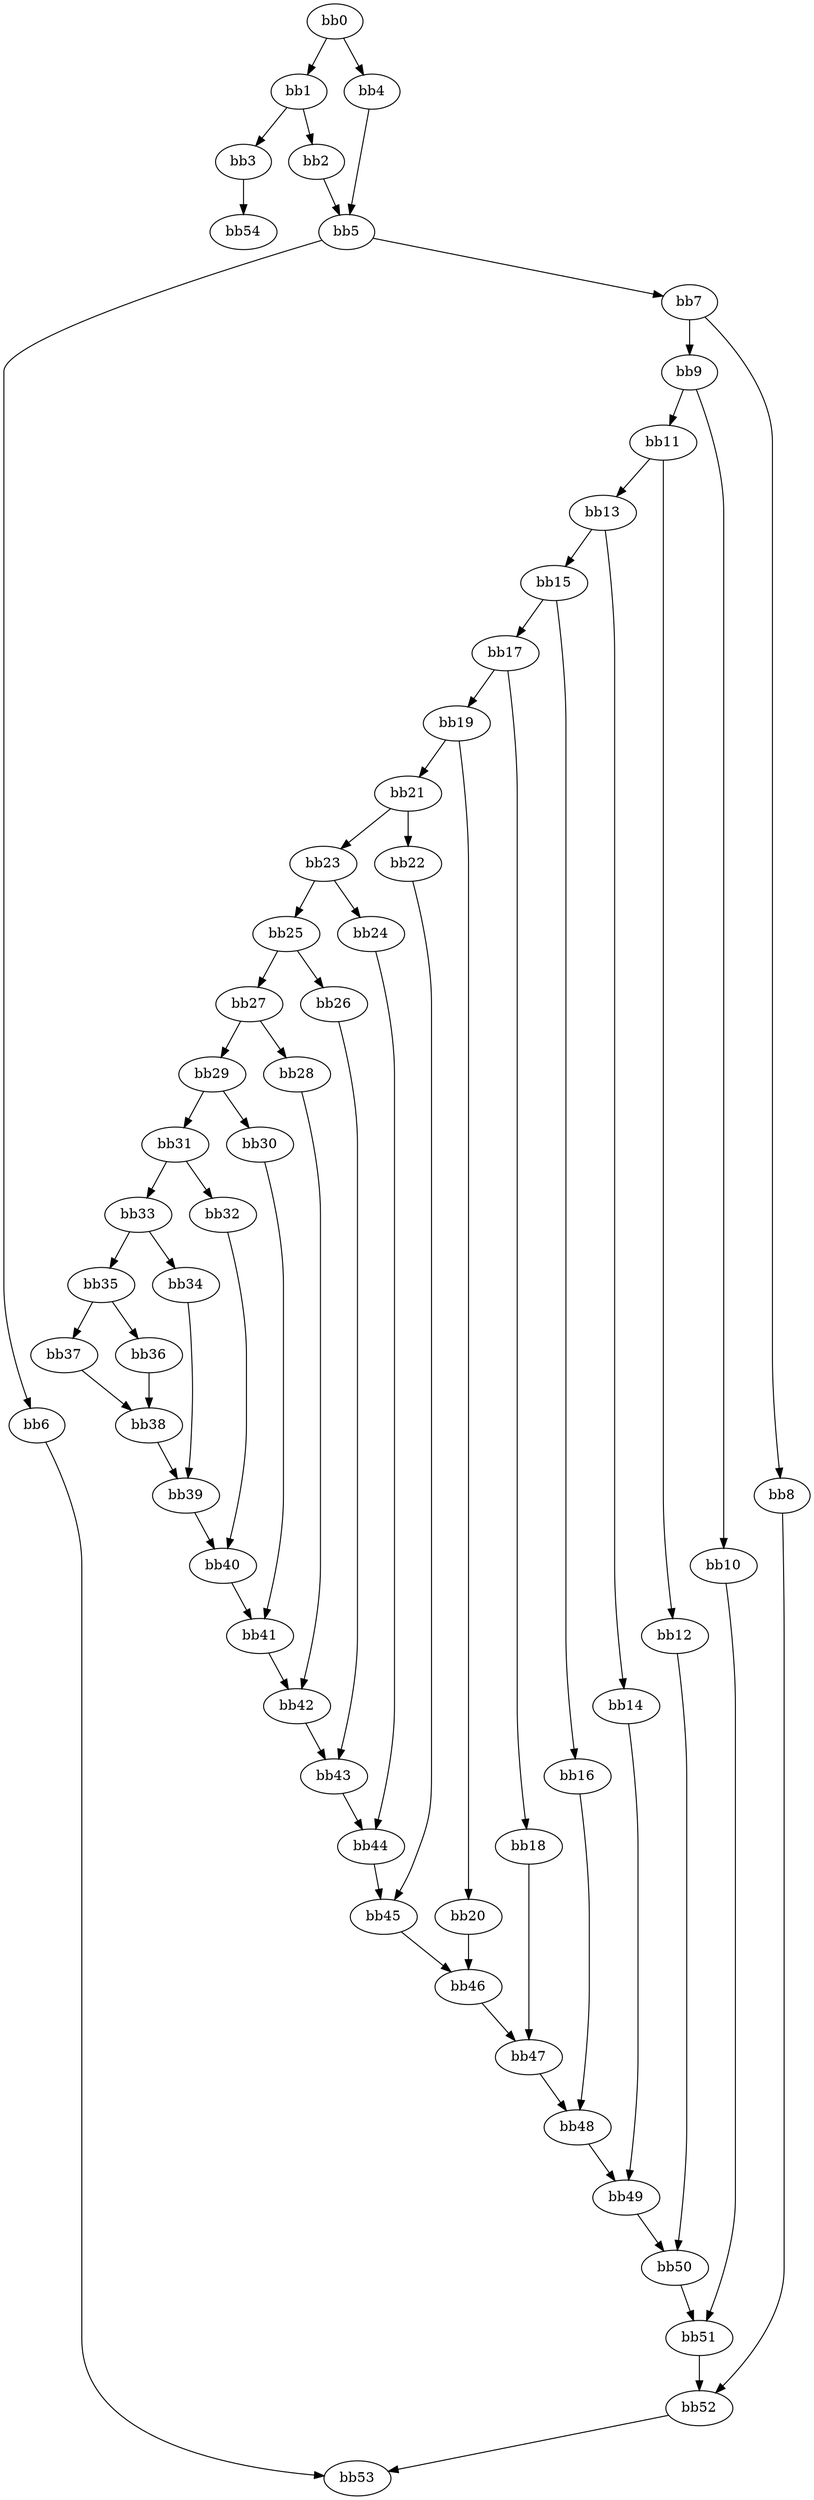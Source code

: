 digraph {
    0 [ label = "bb0\l" ]
    1 [ label = "bb1\l" ]
    2 [ label = "bb2\l" ]
    3 [ label = "bb3\l" ]
    4 [ label = "bb4\l" ]
    5 [ label = "bb5\l" ]
    6 [ label = "bb6\l" ]
    7 [ label = "bb7\l" ]
    8 [ label = "bb8\l" ]
    9 [ label = "bb9\l" ]
    10 [ label = "bb10\l" ]
    11 [ label = "bb11\l" ]
    12 [ label = "bb12\l" ]
    13 [ label = "bb13\l" ]
    14 [ label = "bb14\l" ]
    15 [ label = "bb15\l" ]
    16 [ label = "bb16\l" ]
    17 [ label = "bb17\l" ]
    18 [ label = "bb18\l" ]
    19 [ label = "bb19\l" ]
    20 [ label = "bb20\l" ]
    21 [ label = "bb21\l" ]
    22 [ label = "bb22\l" ]
    23 [ label = "bb23\l" ]
    24 [ label = "bb24\l" ]
    25 [ label = "bb25\l" ]
    26 [ label = "bb26\l" ]
    27 [ label = "bb27\l" ]
    28 [ label = "bb28\l" ]
    29 [ label = "bb29\l" ]
    30 [ label = "bb30\l" ]
    31 [ label = "bb31\l" ]
    32 [ label = "bb32\l" ]
    33 [ label = "bb33\l" ]
    34 [ label = "bb34\l" ]
    35 [ label = "bb35\l" ]
    36 [ label = "bb36\l" ]
    37 [ label = "bb37\l" ]
    38 [ label = "bb38\l" ]
    39 [ label = "bb39\l" ]
    40 [ label = "bb40\l" ]
    41 [ label = "bb41\l" ]
    42 [ label = "bb42\l" ]
    43 [ label = "bb43\l" ]
    44 [ label = "bb44\l" ]
    45 [ label = "bb45\l" ]
    46 [ label = "bb46\l" ]
    47 [ label = "bb47\l" ]
    48 [ label = "bb48\l" ]
    49 [ label = "bb49\l" ]
    50 [ label = "bb50\l" ]
    51 [ label = "bb51\l" ]
    52 [ label = "bb52\l" ]
    53 [ label = "bb53\l" ]
    54 [ label = "bb54\l" ]
    0 -> 1 [ ]
    0 -> 4 [ ]
    1 -> 2 [ ]
    1 -> 3 [ ]
    2 -> 5 [ ]
    3 -> 54 [ ]
    4 -> 5 [ ]
    5 -> 6 [ ]
    5 -> 7 [ ]
    6 -> 53 [ ]
    7 -> 8 [ ]
    7 -> 9 [ ]
    8 -> 52 [ ]
    9 -> 10 [ ]
    9 -> 11 [ ]
    10 -> 51 [ ]
    11 -> 12 [ ]
    11 -> 13 [ ]
    12 -> 50 [ ]
    13 -> 14 [ ]
    13 -> 15 [ ]
    14 -> 49 [ ]
    15 -> 16 [ ]
    15 -> 17 [ ]
    16 -> 48 [ ]
    17 -> 18 [ ]
    17 -> 19 [ ]
    18 -> 47 [ ]
    19 -> 20 [ ]
    19 -> 21 [ ]
    20 -> 46 [ ]
    21 -> 22 [ ]
    21 -> 23 [ ]
    22 -> 45 [ ]
    23 -> 24 [ ]
    23 -> 25 [ ]
    24 -> 44 [ ]
    25 -> 26 [ ]
    25 -> 27 [ ]
    26 -> 43 [ ]
    27 -> 28 [ ]
    27 -> 29 [ ]
    28 -> 42 [ ]
    29 -> 30 [ ]
    29 -> 31 [ ]
    30 -> 41 [ ]
    31 -> 32 [ ]
    31 -> 33 [ ]
    32 -> 40 [ ]
    33 -> 34 [ ]
    33 -> 35 [ ]
    34 -> 39 [ ]
    35 -> 36 [ ]
    35 -> 37 [ ]
    36 -> 38 [ ]
    37 -> 38 [ ]
    38 -> 39 [ ]
    39 -> 40 [ ]
    40 -> 41 [ ]
    41 -> 42 [ ]
    42 -> 43 [ ]
    43 -> 44 [ ]
    44 -> 45 [ ]
    45 -> 46 [ ]
    46 -> 47 [ ]
    47 -> 48 [ ]
    48 -> 49 [ ]
    49 -> 50 [ ]
    50 -> 51 [ ]
    51 -> 52 [ ]
    52 -> 53 [ ]
}

